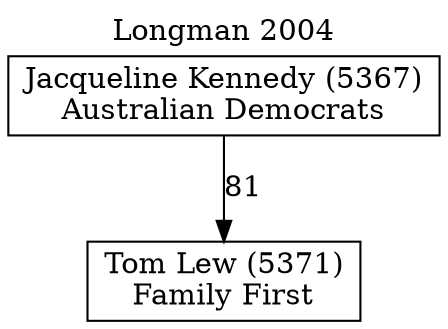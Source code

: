 // House preference flow
digraph "Tom Lew (5371)_Longman_2004" {
	graph [label="Longman 2004" labelloc=t mclimit=10]
	node [shape=box]
	"Tom Lew (5371)" [label="Tom Lew (5371)
Family First"]
	"Jacqueline Kennedy (5367)" [label="Jacqueline Kennedy (5367)
Australian Democrats"]
	"Jacqueline Kennedy (5367)" -> "Tom Lew (5371)" [label=81]
}

